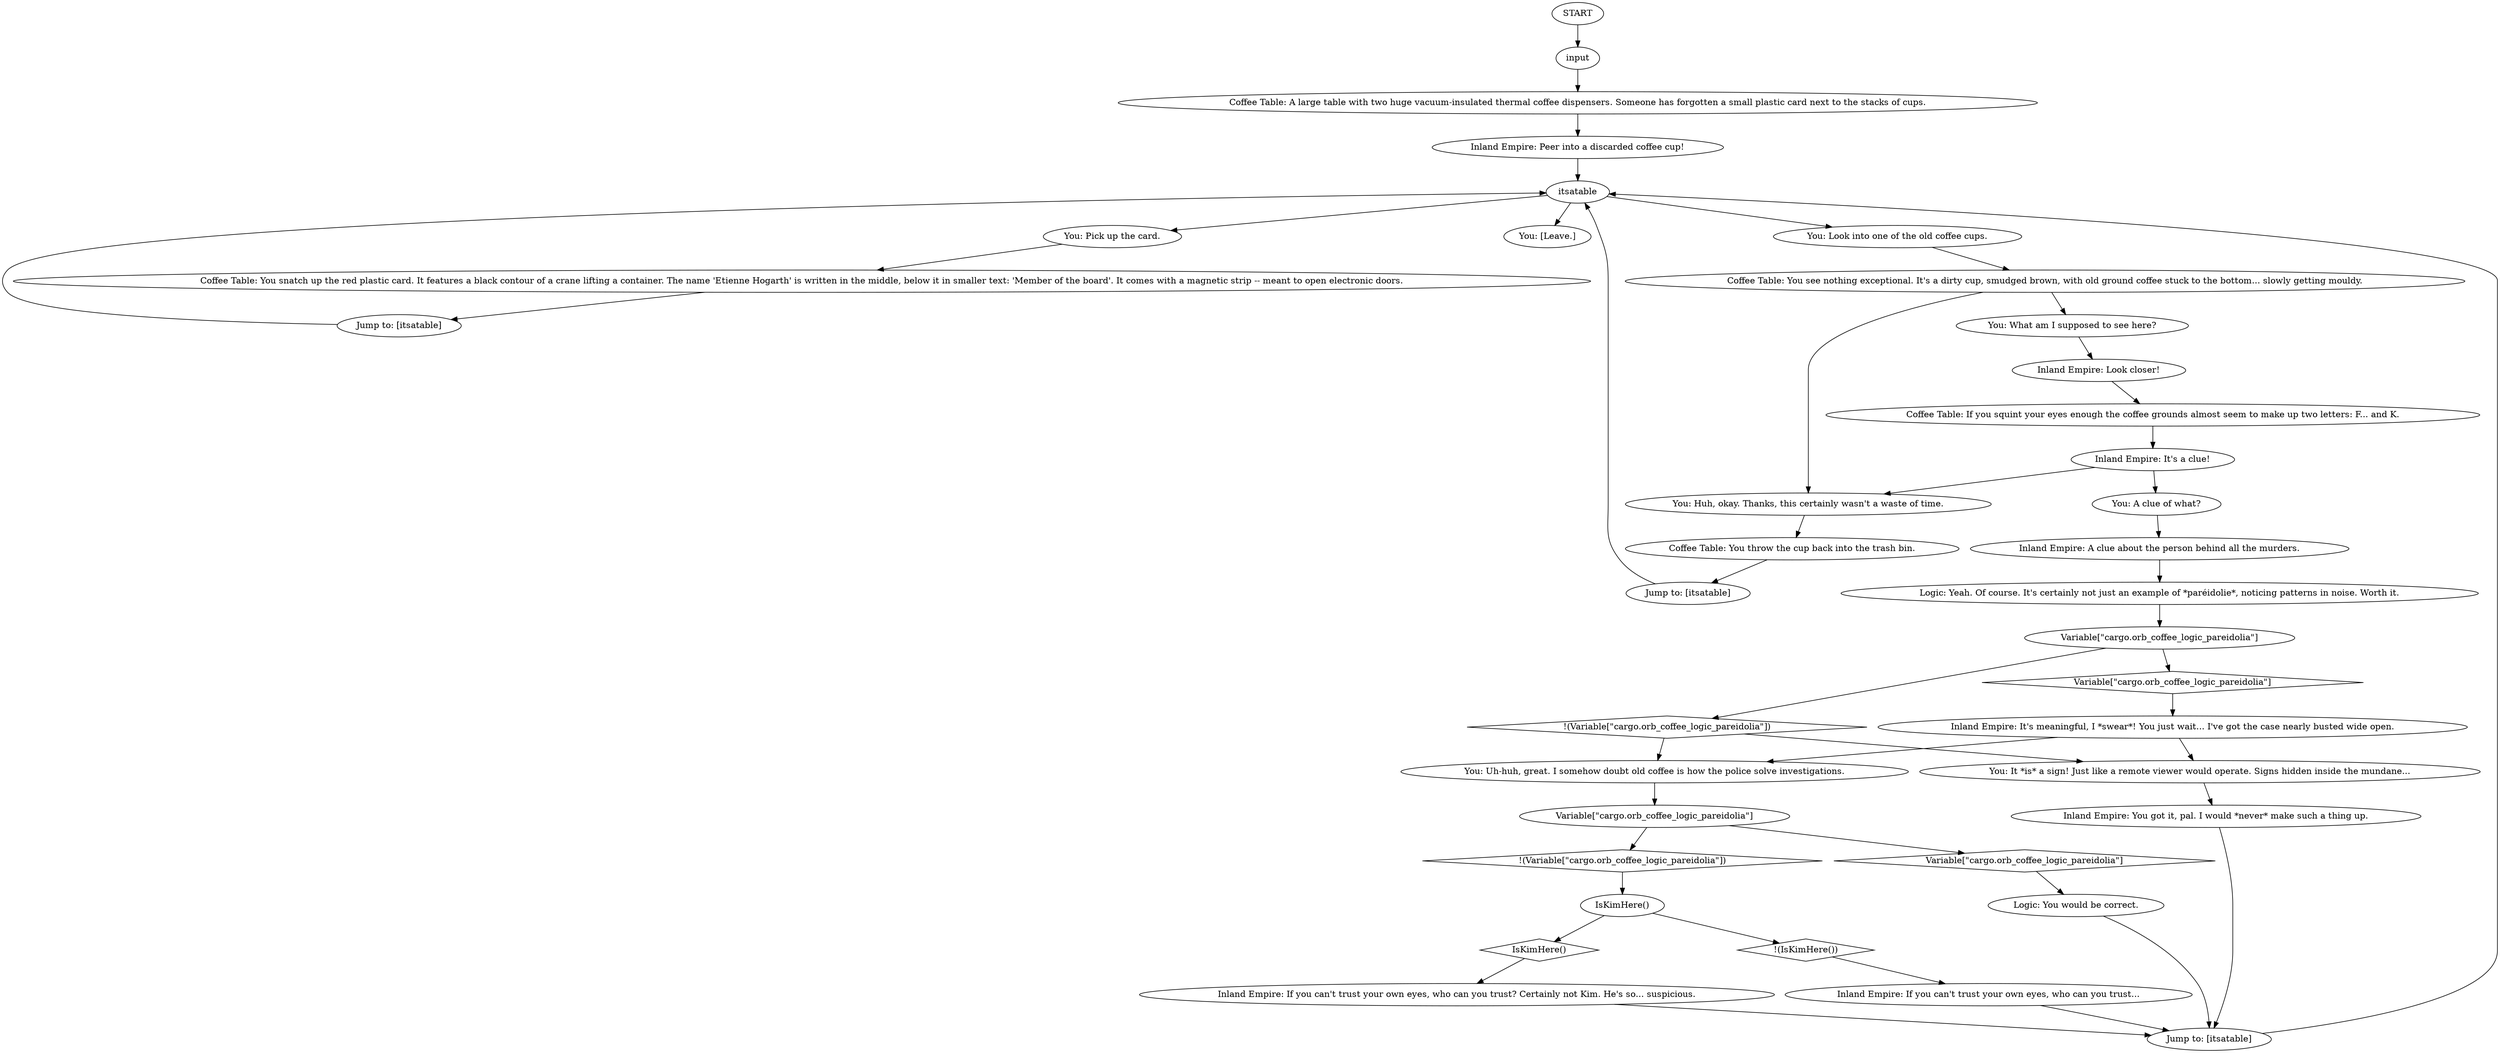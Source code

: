 # EVRART / COFFEE TABLE
# a quick table interaction where you find a different key card to get out of the harbour at night.
# ==================================================
digraph G {
	  0 [label="START"];
	  1 [label="input"];
	  2 [label="itsatable"];
	  3 [label="You: Uh-huh, great. I somehow doubt old coffee is how the police solve investigations."];
	  4 [label="Inland Empire: A clue about the person behind all the murders."];
	  5 [label="Inland Empire: If you can't trust your own eyes, who can you trust..."];
	  6 [label="Jump to: [itsatable]"];
	  7 [label="Coffee Table: If you squint your eyes enough the coffee grounds almost seem to make up two letters: F... and K."];
	  8 [label="Coffee Table: You snatch up the red plastic card. It features a black contour of a crane lifting a container. The name 'Etienne Hogarth' is written in the middle, below it in smaller text: 'Member of the board'. It comes with a magnetic strip -- meant to open electronic doors."];
	  10 [label="You: A clue of what?"];
	  11 [label="Jump to: [itsatable]"];
	  12 [label="You: Pick up the card."];
	  13 [label="Variable[\"cargo.orb_coffee_logic_pareidolia\"]"];
	  14 [label="Variable[\"cargo.orb_coffee_logic_pareidolia\"]", shape=diamond];
	  15 [label="!(Variable[\"cargo.orb_coffee_logic_pareidolia\"])", shape=diamond];
	  16 [label="You: [Leave.]"];
	  17 [label="You: Look into one of the old coffee cups."];
	  18 [label="Inland Empire: It's a clue!"];
	  19 [label="You: What am I supposed to see here?"];
	  20 [label="Inland Empire: It's meaningful, I *swear*! You just wait... I've got the case nearly busted wide open."];
	  21 [label="Jump to: [itsatable]"];
	  22 [label="Inland Empire: Look closer!"];
	  23 [label="You: Huh, okay. Thanks, this certainly wasn't a waste of time."];
	  24 [label="Coffee Table: You throw the cup back into the trash bin."];
	  25 [label="Logic: You would be correct."];
	  26 [label="Inland Empire: If you can't trust your own eyes, who can you trust? Certainly not Kim. He's so... suspicious."];
	  27 [label="Coffee Table: A large table with two huge vacuum-insulated thermal coffee dispensers. Someone has forgotten a small plastic card next to the stacks of cups."];
	  28 [label="You: It *is* a sign! Just like a remote viewer would operate. Signs hidden inside the mundane..."];
	  29 [label="Coffee Table: You see nothing exceptional. It's a dirty cup, smudged brown, with old ground coffee stuck to the bottom... slowly getting mouldy."];
	  30 [label="Logic: Yeah. Of course. It's certainly not just an example of *paréidolie*, noticing patterns in noise. Worth it."];
	  31 [label="Inland Empire: You got it, pal. I would *never* make such a thing up."];
	  32 [label="IsKimHere()"];
	  33 [label="IsKimHere()", shape=diamond];
	  34 [label="!(IsKimHere())", shape=diamond];
	  35 [label="Inland Empire: Peer into a discarded coffee cup!"];
	  36 [label="Variable[\"cargo.orb_coffee_logic_pareidolia\"]"];
	  37 [label="Variable[\"cargo.orb_coffee_logic_pareidolia\"]", shape=diamond];
	  38 [label="!(Variable[\"cargo.orb_coffee_logic_pareidolia\"])", shape=diamond];
	  0 -> 1
	  1 -> 27
	  2 -> 16
	  2 -> 17
	  2 -> 12
	  3 -> 36
	  4 -> 30
	  5 -> 11
	  6 -> 2
	  7 -> 18
	  8 -> 6
	  10 -> 4
	  11 -> 2
	  12 -> 8
	  13 -> 14
	  13 -> 15
	  14 -> 20
	  15 -> 3
	  15 -> 28
	  17 -> 29
	  18 -> 10
	  18 -> 23
	  19 -> 22
	  20 -> 3
	  20 -> 28
	  21 -> 2
	  22 -> 7
	  23 -> 24
	  24 -> 21
	  25 -> 11
	  26 -> 11
	  27 -> 35
	  28 -> 31
	  29 -> 19
	  29 -> 23
	  30 -> 13
	  31 -> 11
	  32 -> 33
	  32 -> 34
	  33 -> 26
	  34 -> 5
	  35 -> 2
	  36 -> 37
	  36 -> 38
	  37 -> 25
	  38 -> 32
}

